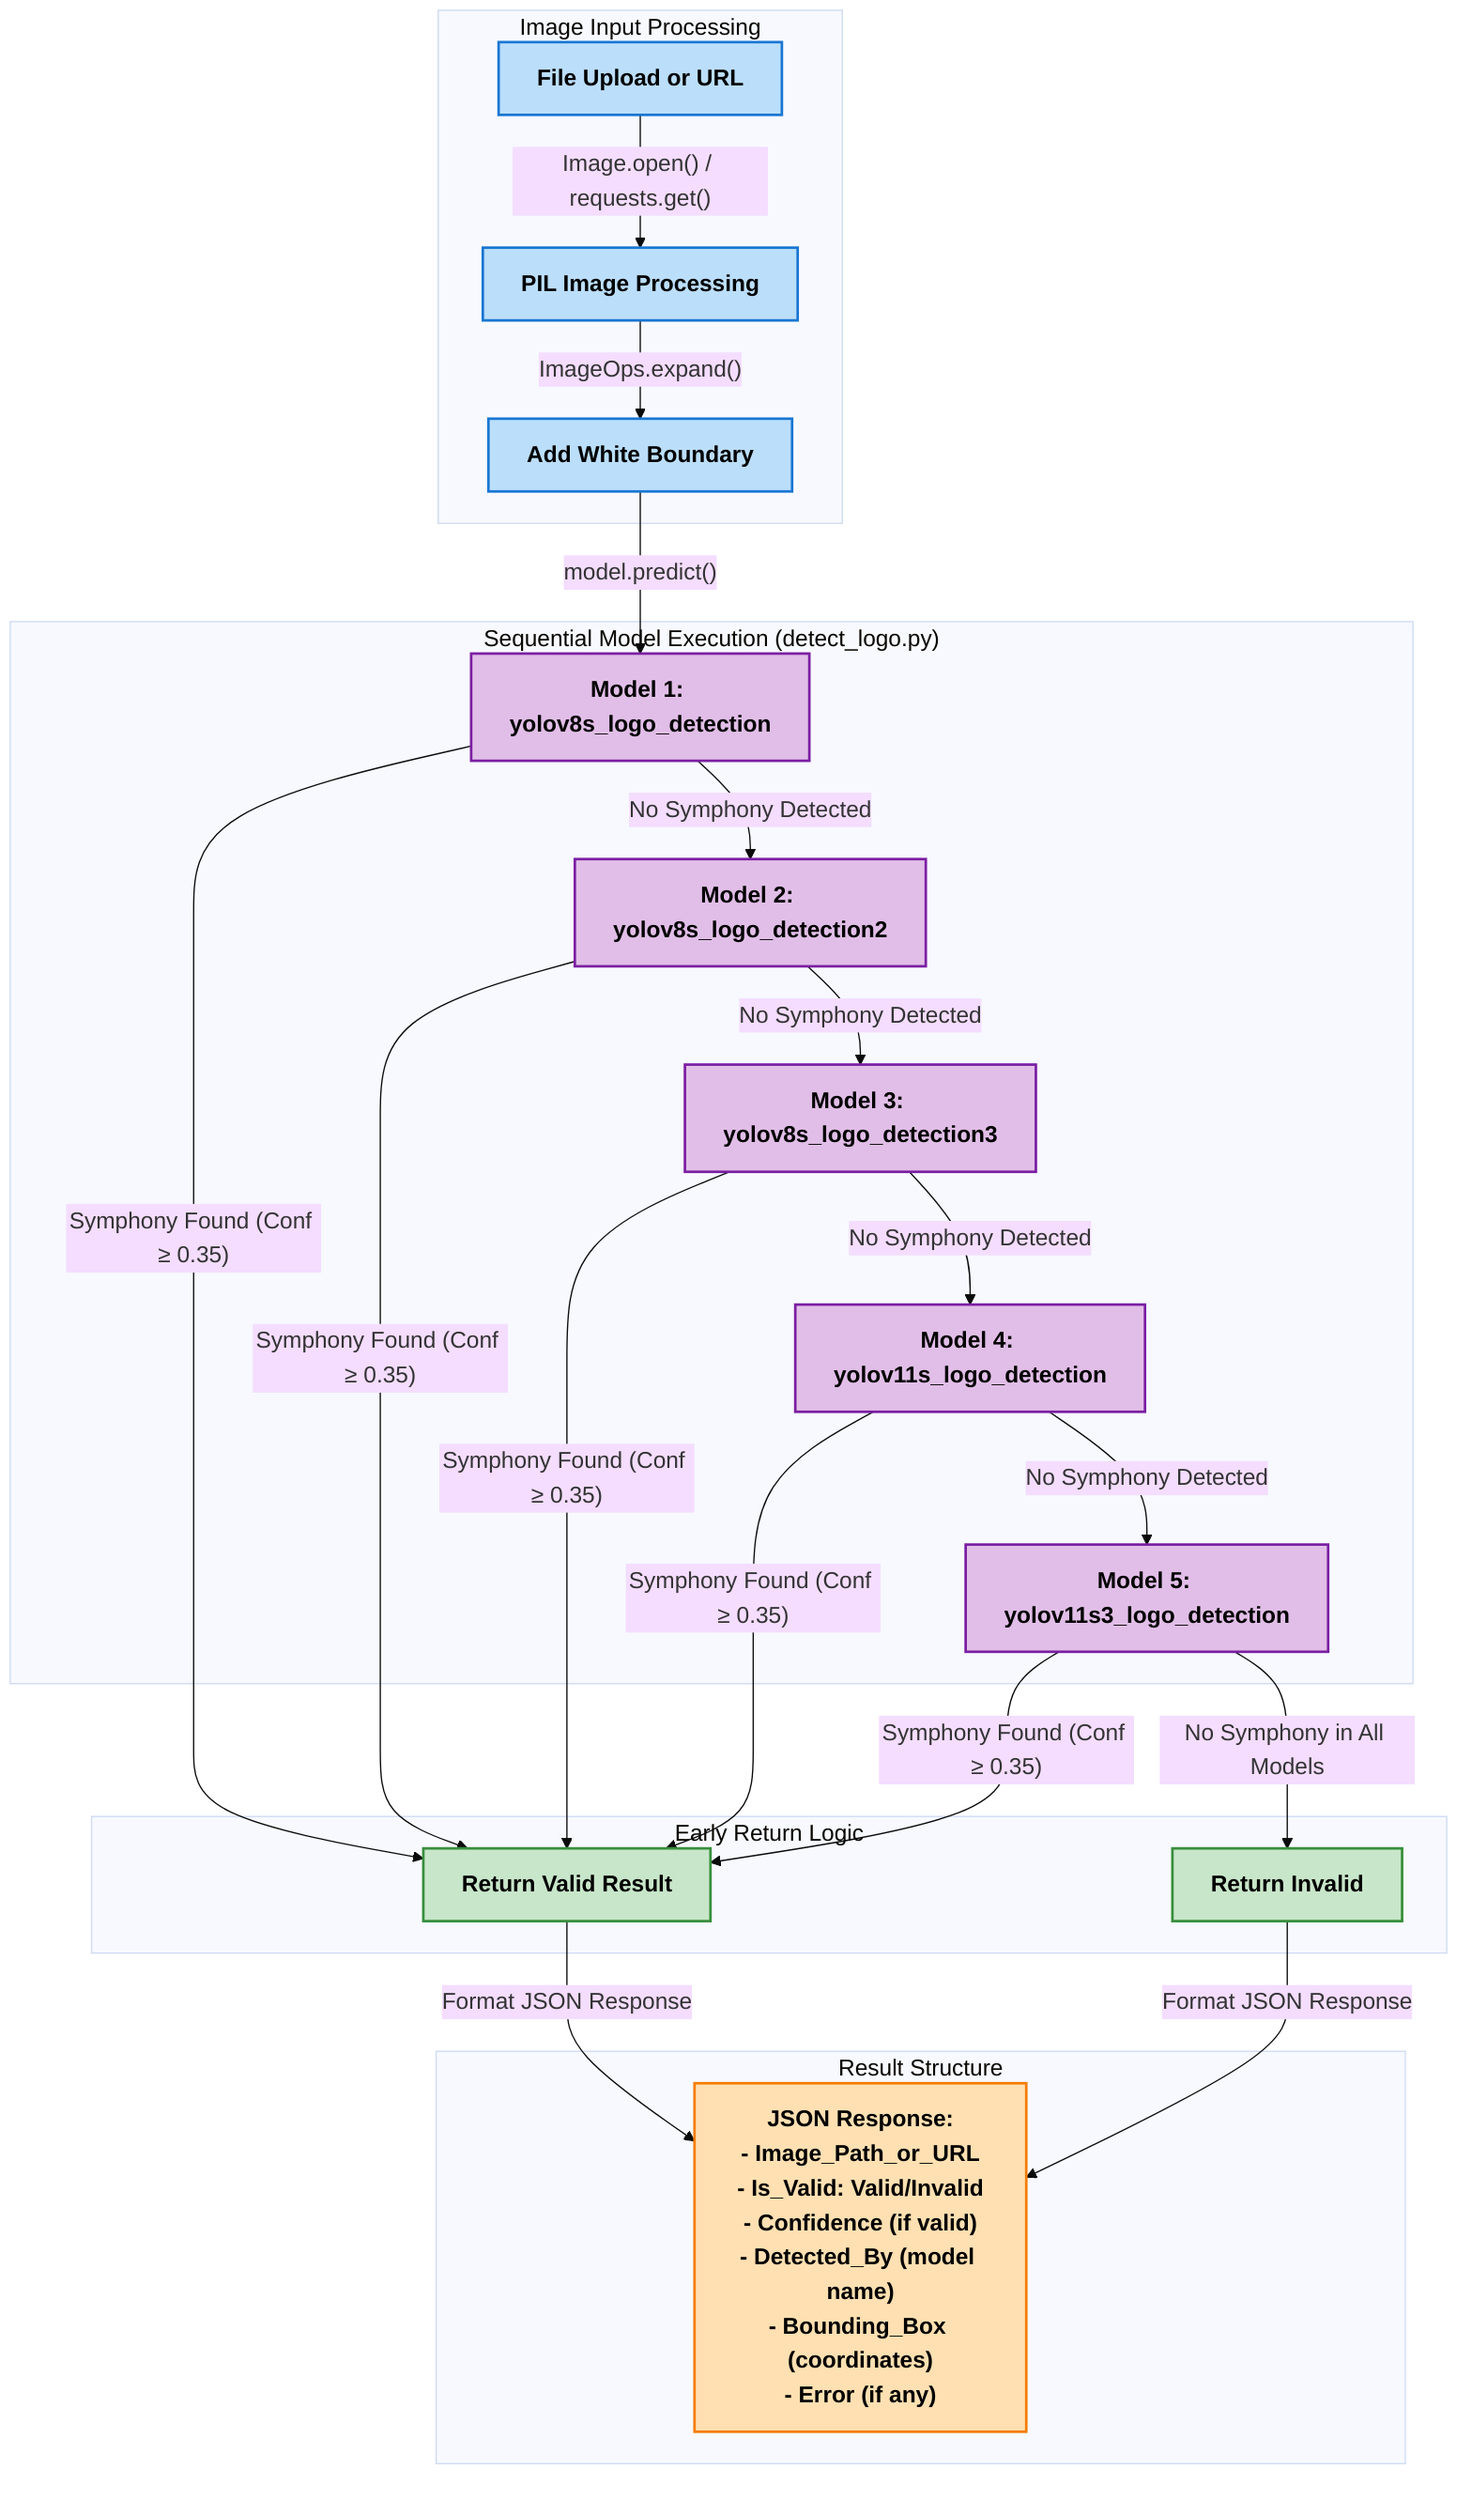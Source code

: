 %%{init: {'theme': 'base', 'themeVariables': { 'fontFamily': 'arial', 'fontSize': '18px', 'fontWeight': 'bold'}}}%%
graph TD
    subgraph "Image Input Processing"
        style A fill:#bbdefb,stroke:#1976d2,stroke-width:2px,color:#000000,font-weight:bold
        style B fill:#bbdefb,stroke:#1976d2,stroke-width:2px,color:#000000,font-weight:bold
        style C fill:#bbdefb,stroke:#1976d2,stroke-width:2px,color:#000000,font-weight:bold
        A["File Upload or URL"] -->|"Image.open() / requests.get()"| B["PIL Image Processing"]
        B -->|"ImageOps.expand()"| C["Add White Boundary"]
    end

    subgraph "Sequential Model Execution (detect_logo.py)"
        style D1 fill:#e1bee7,stroke:#7b1fa2,stroke-width:2px,color:#000000,font-weight:bold
        style D2 fill:#e1bee7,stroke:#7b1fa2,stroke-width:2px,color:#000000,font-weight:bold
        style D3 fill:#e1bee7,stroke:#7b1fa2,stroke-width:2px,color:#000000,font-weight:bold
        style D4 fill:#e1bee7,stroke:#7b1fa2,stroke-width:2px,color:#000000,font-weight:bold
        style D5 fill:#e1bee7,stroke:#7b1fa2,stroke-width:2px,color:#000000,font-weight:bold
        C -->|"model.predict()"| D1["Model 1: yolov8s_logo_detection"]
        D1 -->|"No Symphony Detected"| D2["Model 2: yolov8s_logo_detection2"]
        D2 -->|"No Symphony Detected"| D3["Model 3: yolov8s_logo_detection3"]
        D3 -->|"No Symphony Detected"| D4["Model 4: yolov11s_logo_detection"]
        D4 -->|"No Symphony Detected"| D5["Model 5: yolov11s3_logo_detection"]
    end

    subgraph "Early Return Logic"
        style E1 fill:#c8e6c9,stroke:#388e3c,stroke-width:2px,color:#000000,font-weight:bold
        style E2 fill:#c8e6c9,stroke:#388e3c,stroke-width:2px,color:#000000,font-weight:bold
        D1 -->|"Symphony Found (Conf ≥ 0.35)"| E1["Return Valid Result"]
        D2 -->|"Symphony Found (Conf ≥ 0.35)"| E1
        D3 -->|"Symphony Found (Conf ≥ 0.35)"| E1
        D4 -->|"Symphony Found (Conf ≥ 0.35)"| E1
        D5 -->|"Symphony Found (Conf ≥ 0.35)"| E1
        D5 -->|"No Symphony in All Models"| E2["Return Invalid"]
    end

    subgraph "Result Structure"
        style F fill:#ffe0b2,stroke:#f57c00,stroke-width:2px,color:#000000,font-weight:bold
        E1 -->|"Format JSON Response"| F["JSON Response:<br/>- Image_Path_or_URL<br/>- Is_Valid: Valid/Invalid<br/>- Confidence (if valid)<br/>- Detected_By (model name)<br/>- Bounding_Box (coordinates)<br/>- Error (if any)"]
        E2 -->|"Format JSON Response"| F
    end